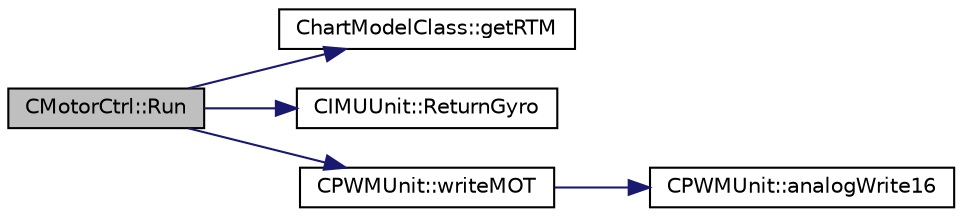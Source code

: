 digraph "CMotorCtrl::Run"
{
 // INTERACTIVE_SVG=YES
 // LATEX_PDF_SIZE
  bgcolor="transparent";
  edge [fontname="Helvetica",fontsize="10",labelfontname="Helvetica",labelfontsize="10"];
  node [fontname="Helvetica",fontsize="10",shape=record];
  rankdir="LR";
  Node20 [label="CMotorCtrl::Run",height=0.2,width=0.4,color="black", fillcolor="grey75", style="filled", fontcolor="black",tooltip="Run function of CMotorCtrl which is executed in every loop."];
  Node20 -> Node21 [color="midnightblue",fontsize="10",style="solid",fontname="Helvetica"];
  Node21 [label="ChartModelClass::getRTM",height=0.2,width=0.4,color="black",URL="$class_chart_model_class.html#a77ef9eda8f1e119f93ad3c87b3a54bbd",tooltip="Real-Time Model get method."];
  Node20 -> Node22 [color="midnightblue",fontsize="10",style="solid",fontname="Helvetica"];
  Node22 [label="CIMUUnit::ReturnGyro",height=0.2,width=0.4,color="black",URL="$class_c_i_m_u_unit.html#a396b045fac007e169289409ca213ac39",tooltip="Return function of IMU Unit Return Gyro Signal."];
  Node20 -> Node23 [color="midnightblue",fontsize="10",style="solid",fontname="Helvetica"];
  Node23 [label="CPWMUnit::writeMOT",height=0.2,width=0.4,color="black",URL="$class_c_p_w_m_unit.html#a71e701a722052129016d8efddbb34d76",tooltip=" "];
  Node23 -> Node24 [color="midnightblue",fontsize="10",style="solid",fontname="Helvetica"];
  Node24 [label="CPWMUnit::analogWrite16",height=0.2,width=0.4,color="black",URL="$class_c_p_w_m_unit.html#ab58a9dc2ba40062af2f4fea88e3148aa",tooltip=" "];
}
